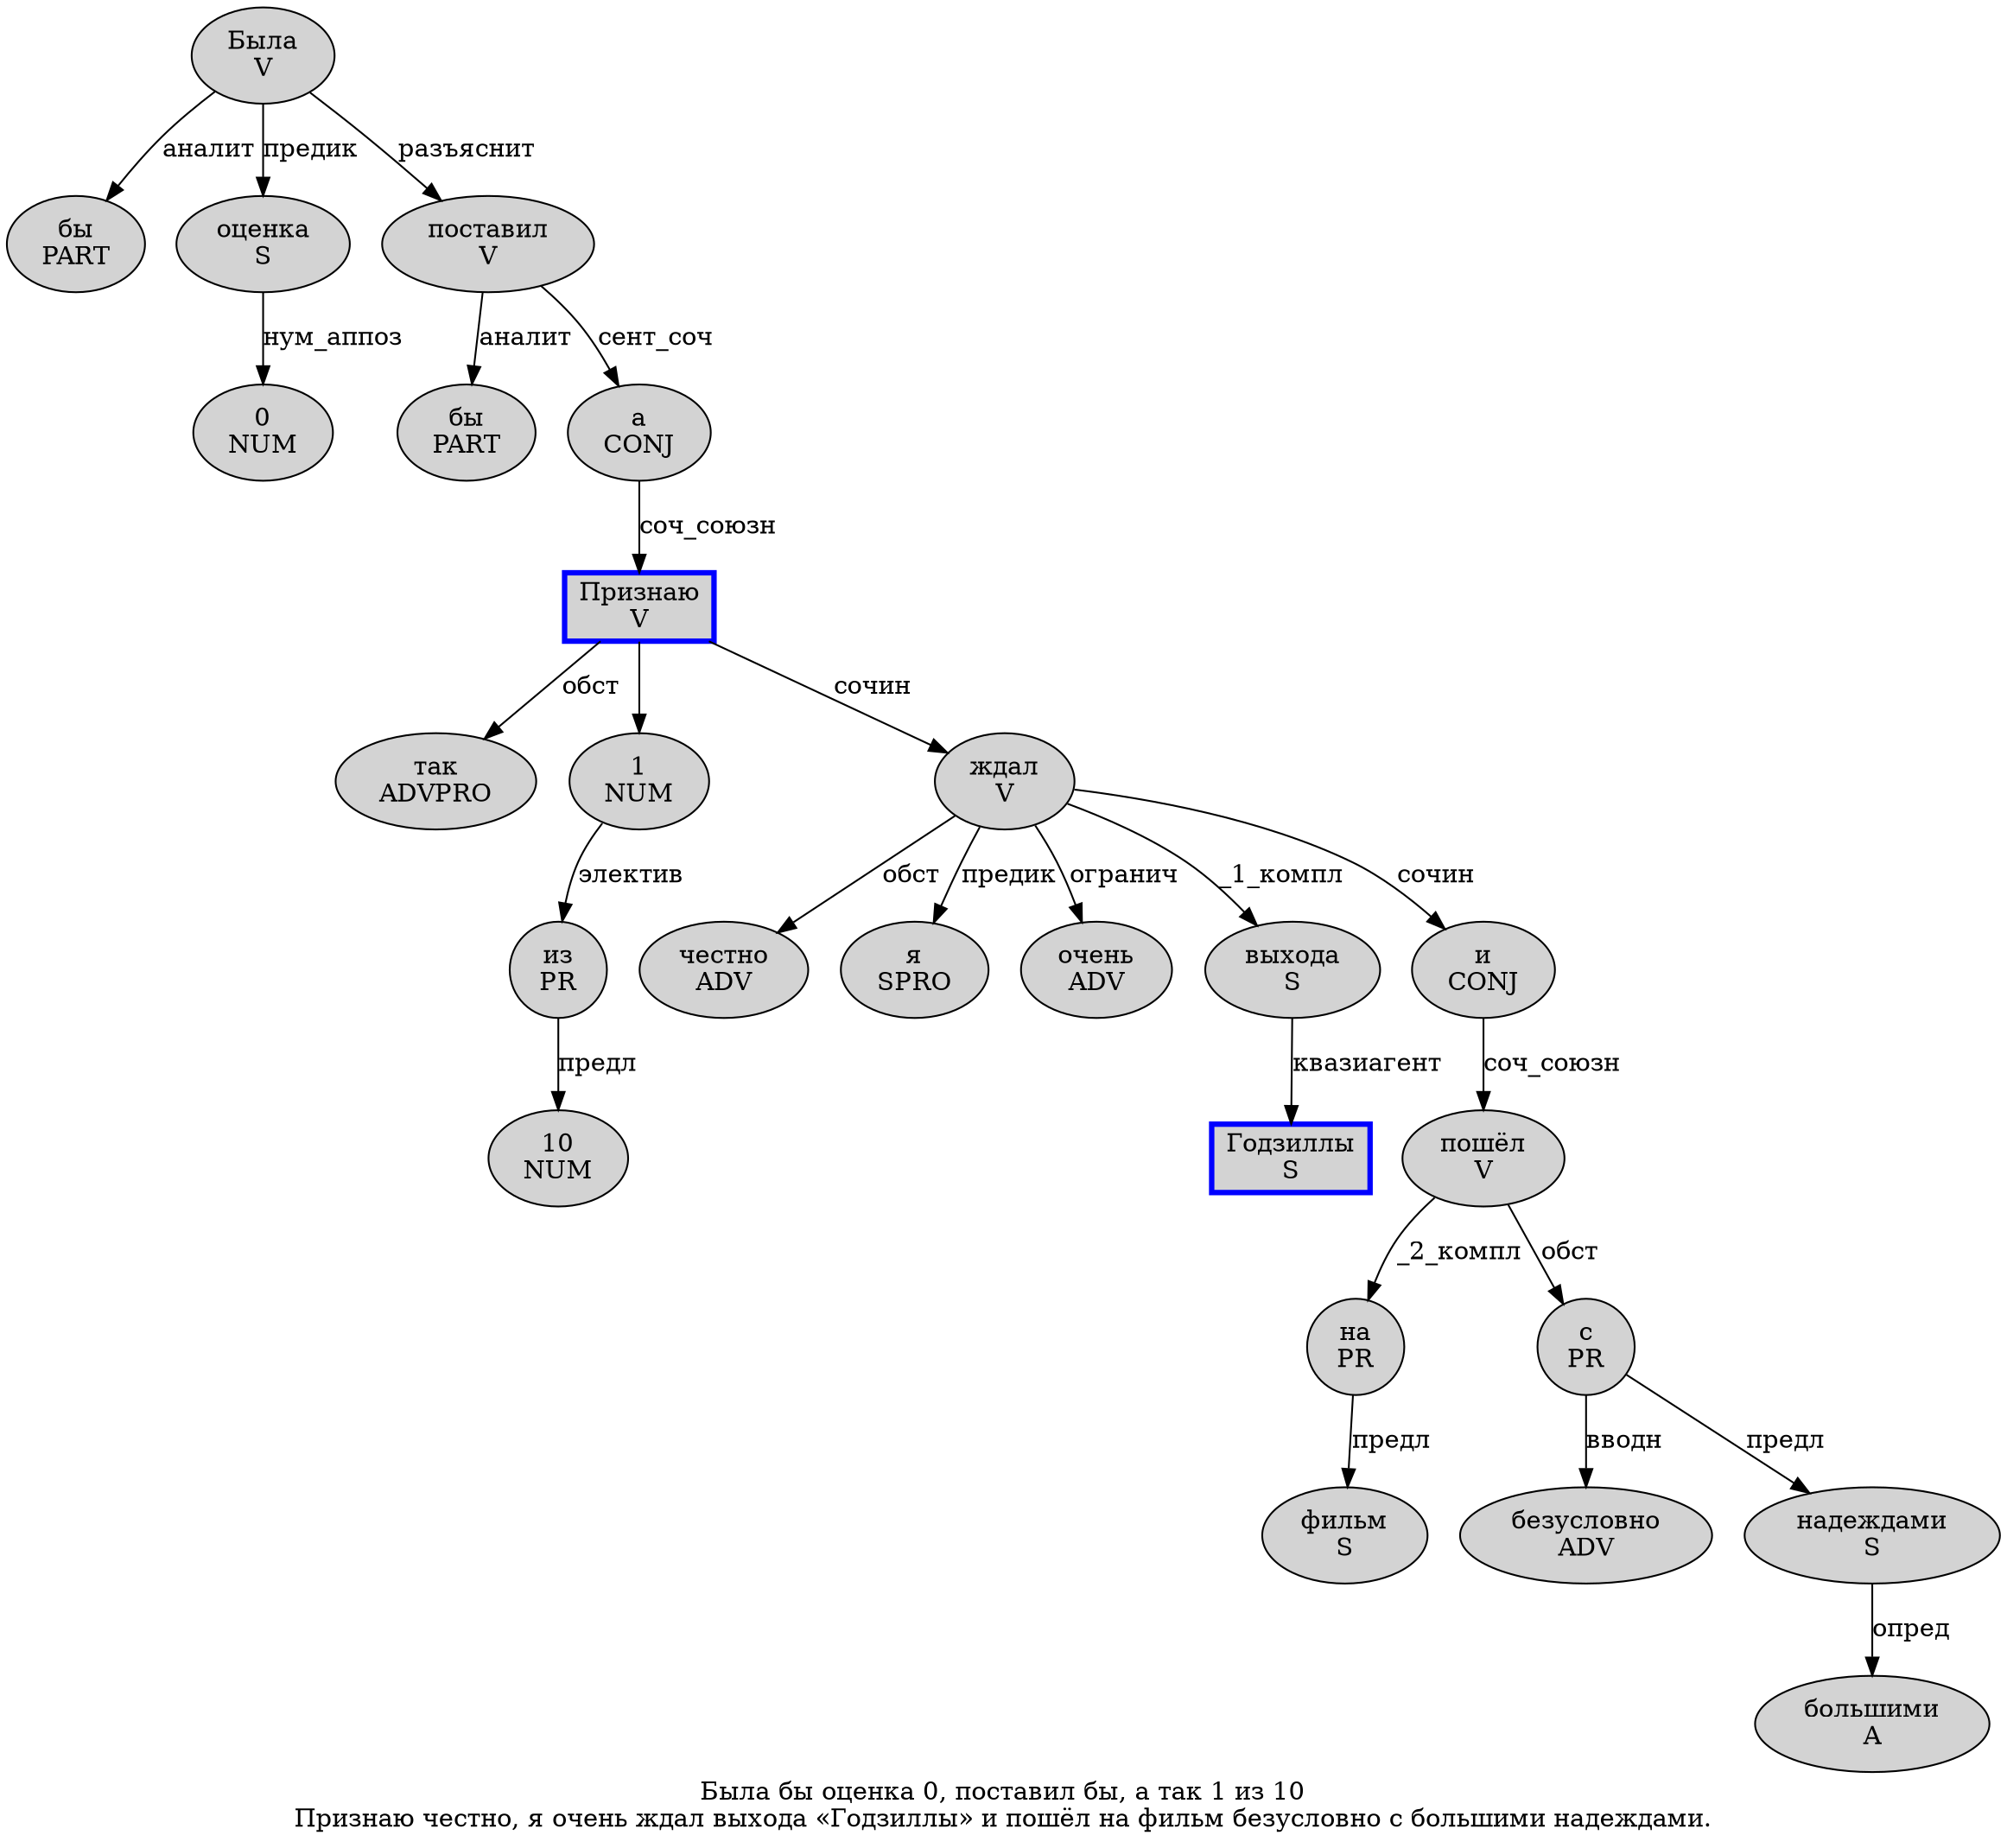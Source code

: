 digraph SENTENCE_4763 {
	graph [label="Была бы оценка 0, поставил бы, а так 1 из 10
Признаю честно, я очень ждал выхода «Годзиллы» и пошёл на фильм безусловно с большими надеждами."]
	node [style=filled]
		0 [label="Была
V" color="" fillcolor=lightgray penwidth=1 shape=ellipse]
		1 [label="бы
PART" color="" fillcolor=lightgray penwidth=1 shape=ellipse]
		2 [label="оценка
S" color="" fillcolor=lightgray penwidth=1 shape=ellipse]
		3 [label="0
NUM" color="" fillcolor=lightgray penwidth=1 shape=ellipse]
		5 [label="поставил
V" color="" fillcolor=lightgray penwidth=1 shape=ellipse]
		6 [label="бы
PART" color="" fillcolor=lightgray penwidth=1 shape=ellipse]
		8 [label="а
CONJ" color="" fillcolor=lightgray penwidth=1 shape=ellipse]
		9 [label="так
ADVPRO" color="" fillcolor=lightgray penwidth=1 shape=ellipse]
		10 [label="1
NUM" color="" fillcolor=lightgray penwidth=1 shape=ellipse]
		11 [label="из
PR" color="" fillcolor=lightgray penwidth=1 shape=ellipse]
		12 [label="10
NUM" color="" fillcolor=lightgray penwidth=1 shape=ellipse]
		13 [label="Признаю
V" color=blue fillcolor=lightgray penwidth=3 shape=box]
		14 [label="честно
ADV" color="" fillcolor=lightgray penwidth=1 shape=ellipse]
		16 [label="я
SPRO" color="" fillcolor=lightgray penwidth=1 shape=ellipse]
		17 [label="очень
ADV" color="" fillcolor=lightgray penwidth=1 shape=ellipse]
		18 [label="ждал
V" color="" fillcolor=lightgray penwidth=1 shape=ellipse]
		19 [label="выхода
S" color="" fillcolor=lightgray penwidth=1 shape=ellipse]
		21 [label="Годзиллы
S" color=blue fillcolor=lightgray penwidth=3 shape=box]
		23 [label="и
CONJ" color="" fillcolor=lightgray penwidth=1 shape=ellipse]
		24 [label="пошёл
V" color="" fillcolor=lightgray penwidth=1 shape=ellipse]
		25 [label="на
PR" color="" fillcolor=lightgray penwidth=1 shape=ellipse]
		26 [label="фильм
S" color="" fillcolor=lightgray penwidth=1 shape=ellipse]
		27 [label="безусловно
ADV" color="" fillcolor=lightgray penwidth=1 shape=ellipse]
		28 [label="с
PR" color="" fillcolor=lightgray penwidth=1 shape=ellipse]
		29 [label="большими
A" color="" fillcolor=lightgray penwidth=1 shape=ellipse]
		30 [label="надеждами
S" color="" fillcolor=lightgray penwidth=1 shape=ellipse]
			10 -> 11 [label="электив"]
			0 -> 1 [label="аналит"]
			0 -> 2 [label="предик"]
			0 -> 5 [label="разъяснит"]
			28 -> 27 [label="вводн"]
			28 -> 30 [label="предл"]
			2 -> 3 [label="нум_аппоз"]
			5 -> 6 [label="аналит"]
			5 -> 8 [label="сент_соч"]
			13 -> 9 [label="обст"]
			13 -> 10
			13 -> 18 [label="сочин"]
			8 -> 13 [label="соч_союзн"]
			25 -> 26 [label="предл"]
			11 -> 12 [label="предл"]
			24 -> 25 [label="_2_компл"]
			24 -> 28 [label="обст"]
			23 -> 24 [label="соч_союзн"]
			18 -> 14 [label="обст"]
			18 -> 16 [label="предик"]
			18 -> 17 [label="огранич"]
			18 -> 19 [label="_1_компл"]
			18 -> 23 [label="сочин"]
			30 -> 29 [label="опред"]
			19 -> 21 [label="квазиагент"]
}